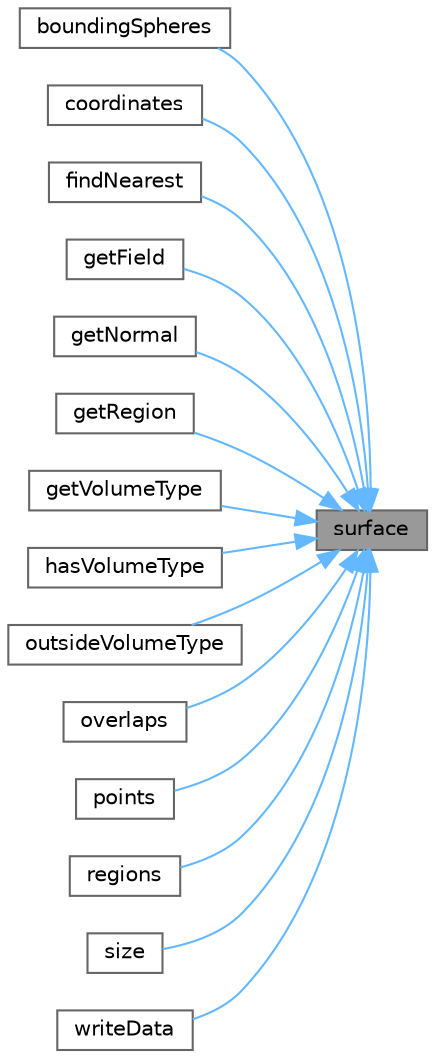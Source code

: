 digraph "surface"
{
 // LATEX_PDF_SIZE
  bgcolor="transparent";
  edge [fontname=Helvetica,fontsize=10,labelfontname=Helvetica,labelfontsize=10];
  node [fontname=Helvetica,fontsize=10,shape=box,height=0.2,width=0.4];
  rankdir="RL";
  Node1 [id="Node000001",label="surface",height=0.2,width=0.4,color="gray40", fillcolor="grey60", style="filled", fontcolor="black",tooltip=" "];
  Node1 -> Node2 [id="edge1_Node000001_Node000002",dir="back",color="steelblue1",style="solid",tooltip=" "];
  Node2 [id="Node000002",label="boundingSpheres",height=0.2,width=0.4,color="grey40", fillcolor="white", style="filled",URL="$classFoam_1_1searchableSurfaceWithGaps.html#a96361011f8440feb1a1d941f97066429",tooltip=" "];
  Node1 -> Node3 [id="edge2_Node000001_Node000003",dir="back",color="steelblue1",style="solid",tooltip=" "];
  Node3 [id="Node000003",label="coordinates",height=0.2,width=0.4,color="grey40", fillcolor="white", style="filled",URL="$classFoam_1_1searchableSurfaceWithGaps.html#a8588425fa7c02f0d31cd313487bc58bf",tooltip=" "];
  Node1 -> Node4 [id="edge3_Node000001_Node000004",dir="back",color="steelblue1",style="solid",tooltip=" "];
  Node4 [id="Node000004",label="findNearest",height=0.2,width=0.4,color="grey40", fillcolor="white", style="filled",URL="$classFoam_1_1searchableSurfaceWithGaps.html#a55cc02a6ebd2ba7f53b1f4249376059c",tooltip=" "];
  Node1 -> Node5 [id="edge4_Node000001_Node000005",dir="back",color="steelblue1",style="solid",tooltip=" "];
  Node5 [id="Node000005",label="getField",height=0.2,width=0.4,color="grey40", fillcolor="white", style="filled",URL="$classFoam_1_1searchableSurfaceWithGaps.html#a7d2ab05fdef7edf388982908057155b8",tooltip=" "];
  Node1 -> Node6 [id="edge5_Node000001_Node000006",dir="back",color="steelblue1",style="solid",tooltip=" "];
  Node6 [id="Node000006",label="getNormal",height=0.2,width=0.4,color="grey40", fillcolor="white", style="filled",URL="$classFoam_1_1searchableSurfaceWithGaps.html#a2ebf98ae4f41351b6ac7c8a77fdbbb69",tooltip=" "];
  Node1 -> Node7 [id="edge6_Node000001_Node000007",dir="back",color="steelblue1",style="solid",tooltip=" "];
  Node7 [id="Node000007",label="getRegion",height=0.2,width=0.4,color="grey40", fillcolor="white", style="filled",URL="$classFoam_1_1searchableSurfaceWithGaps.html#a293529d2b9916fb913c2b1bf66ba1a6e",tooltip=" "];
  Node1 -> Node8 [id="edge7_Node000001_Node000008",dir="back",color="steelblue1",style="solid",tooltip=" "];
  Node8 [id="Node000008",label="getVolumeType",height=0.2,width=0.4,color="grey40", fillcolor="white", style="filled",URL="$classFoam_1_1searchableSurfaceWithGaps.html#a6179519b6e2ccdf07df4b13165fa7528",tooltip=" "];
  Node1 -> Node9 [id="edge8_Node000001_Node000009",dir="back",color="steelblue1",style="solid",tooltip=" "];
  Node9 [id="Node000009",label="hasVolumeType",height=0.2,width=0.4,color="grey40", fillcolor="white", style="filled",URL="$classFoam_1_1searchableSurfaceWithGaps.html#ae5781b05a933dbf11f448346b8099bee",tooltip=" "];
  Node1 -> Node10 [id="edge9_Node000001_Node000010",dir="back",color="steelblue1",style="solid",tooltip=" "];
  Node10 [id="Node000010",label="outsideVolumeType",height=0.2,width=0.4,color="grey40", fillcolor="white", style="filled",URL="$classFoam_1_1searchableSurfaceWithGaps.html#aa61d4542990e34d549e5064464fc885e",tooltip=" "];
  Node1 -> Node11 [id="edge10_Node000001_Node000011",dir="back",color="steelblue1",style="solid",tooltip=" "];
  Node11 [id="Node000011",label="overlaps",height=0.2,width=0.4,color="grey40", fillcolor="white", style="filled",URL="$classFoam_1_1searchableSurfaceWithGaps.html#a08f2ea4b6bed9e040b0e13009dfcc7b3",tooltip=" "];
  Node1 -> Node12 [id="edge11_Node000001_Node000012",dir="back",color="steelblue1",style="solid",tooltip=" "];
  Node12 [id="Node000012",label="points",height=0.2,width=0.4,color="grey40", fillcolor="white", style="filled",URL="$classFoam_1_1searchableSurfaceWithGaps.html#a9fb42cee589871fe4ed6bdebb9706448",tooltip=" "];
  Node1 -> Node13 [id="edge12_Node000001_Node000013",dir="back",color="steelblue1",style="solid",tooltip=" "];
  Node13 [id="Node000013",label="regions",height=0.2,width=0.4,color="grey40", fillcolor="white", style="filled",URL="$classFoam_1_1searchableSurfaceWithGaps.html#af5f5ddba950cc1343cd37e5141c4f2d3",tooltip=" "];
  Node1 -> Node14 [id="edge13_Node000001_Node000014",dir="back",color="steelblue1",style="solid",tooltip=" "];
  Node14 [id="Node000014",label="size",height=0.2,width=0.4,color="grey40", fillcolor="white", style="filled",URL="$classFoam_1_1searchableSurfaceWithGaps.html#a03bc1200aac252c4d3e18657d700b71c",tooltip=" "];
  Node1 -> Node15 [id="edge14_Node000001_Node000015",dir="back",color="steelblue1",style="solid",tooltip=" "];
  Node15 [id="Node000015",label="writeData",height=0.2,width=0.4,color="grey40", fillcolor="white", style="filled",URL="$classFoam_1_1searchableSurfaceWithGaps.html#a4c658e15d7e8f5819cdc0eedbbbeb85e",tooltip=" "];
}
